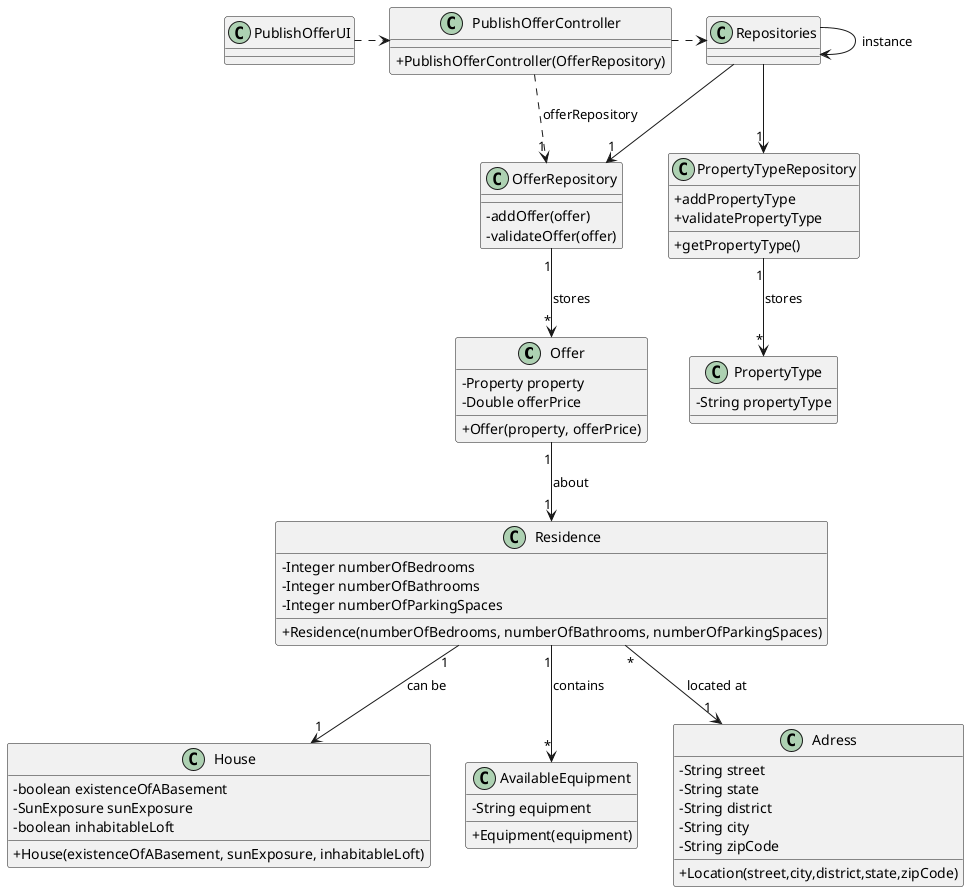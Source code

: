 @startuml
'skinparam monochrome true
skinparam packageStyle rectangle
skinparam shadowing false
skinparam linetype polyline
skinparam linetype orto

skinparam classAttributeIconSize 0

'left to right direction

class Offer {
    - Property property
    - Double offerPrice
    + Offer(property, offerPrice)
}

class OfferRepository {
    - addOffer(offer)
    - validateOffer(offer)
}

class PublishOfferController {
    + PublishOfferController(OfferRepository)
}

class Residence {
    - Integer numberOfBedrooms
    - Integer numberOfBathrooms
    - Integer numberOfParkingSpaces
    + Residence(numberOfBedrooms, numberOfBathrooms, numberOfParkingSpaces)
}

class House {
    - boolean existenceOfABasement
    - SunExposure sunExposure
    - boolean inhabitableLoft
    + House(existenceOfABasement, sunExposure, inhabitableLoft)
}

class AvailableEquipment {
    - String equipment
    + Equipment(equipment)
}

class Adress {
    - String street
    - String state
    - String district
    - String city
    - String zipCode
    + Location(street,city,district,state,zipCode)
}

class PropertyTypeRepository {
    + addPropertyType
    + validatePropertyType
    + getPropertyType()
}

class Repositories {
}

class PropertyType {
    - String propertyType
}

Repositories -> Repositories : instance

PublishOfferUI .> PublishOfferController
PublishOfferController .> Repositories

Repositories --> "1" PropertyTypeRepository
Repositories --> "1" OfferRepository

PropertyTypeRepository "1" --> "*" PropertyType : stores
OfferRepository "1" --> "*" Offer : stores

PublishOfferController ..> "1" OfferRepository : offerRepository
Residence "*" --> "1" Adress : located at

Offer "1" --> "1" Residence : about
Residence "1" --> "1" House : can be
Residence "1" --> "*" AvailableEquipment : contains



@enduml